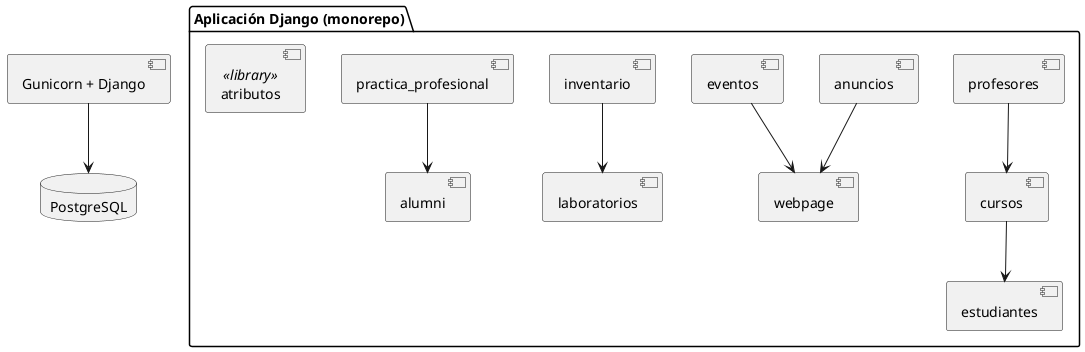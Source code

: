 @startuml
package "Aplicación Django (monorepo)" {
  [cursos] --> [estudiantes]
  [profesores] --> [cursos]
  [anuncios] --> [webpage]
  [eventos]  --> [webpage]
  [inventario] --> [laboratorios]
  [practica_profesional] --> [alumni]
  [atributos] <<library>>
}
database "PostgreSQL" as DB
[Gunicorn + Django] --> DB
@enduml